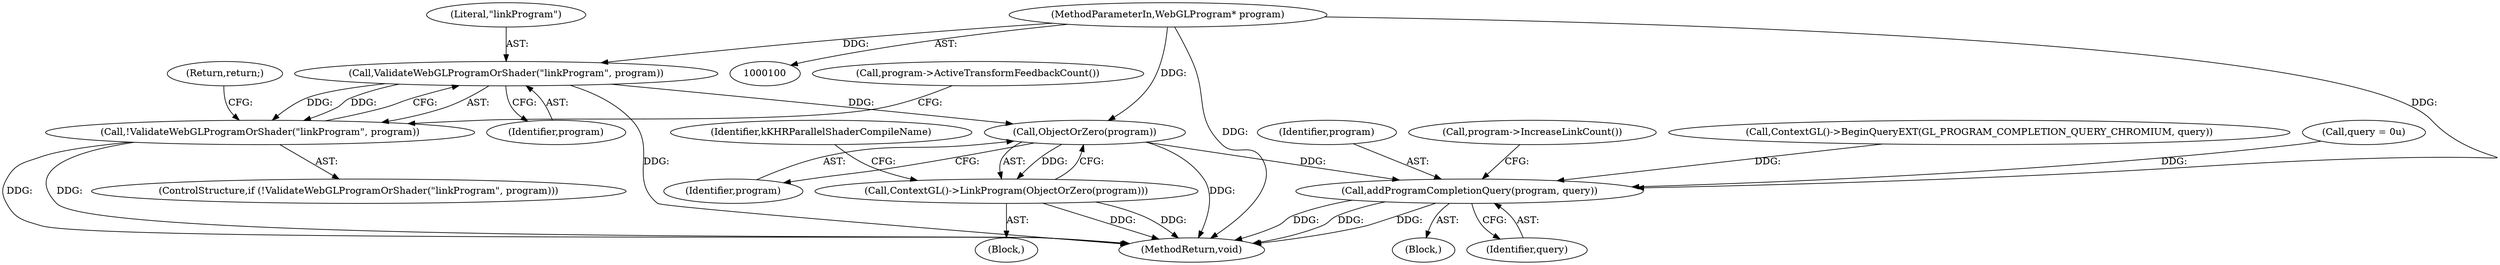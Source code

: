 digraph "0_Chrome_a4150b688a754d3d10d2ca385155b1c95d77d6ae_9@pointer" {
"1000105" [label="(Call,ValidateWebGLProgramOrShader(\"linkProgram\", program))"];
"1000101" [label="(MethodParameterIn,WebGLProgram* program)"];
"1000104" [label="(Call,!ValidateWebGLProgramOrShader(\"linkProgram\", program))"];
"1000135" [label="(Call,ObjectOrZero(program))"];
"1000134" [label="(Call,ContextGL()->LinkProgram(ObjectOrZero(program)))"];
"1000143" [label="(Call,addProgramCompletionQuery(program, query))"];
"1000107" [label="(Identifier,program)"];
"1000106" [label="(Literal,\"linkProgram\")"];
"1000147" [label="(MethodReturn,void)"];
"1000131" [label="(Call,ContextGL()->BeginQueryEXT(GL_PROGRAM_COMPLETION_QUERY_CHROMIUM, query))"];
"1000101" [label="(MethodParameterIn,WebGLProgram* program)"];
"1000102" [label="(Block,)"];
"1000111" [label="(Call,program->ActiveTransformFeedbackCount())"];
"1000120" [label="(Call,query = 0u)"];
"1000139" [label="(Identifier,kKHRParallelShaderCompileName)"];
"1000140" [label="(Block,)"];
"1000145" [label="(Identifier,query)"];
"1000105" [label="(Call,ValidateWebGLProgramOrShader(\"linkProgram\", program))"];
"1000134" [label="(Call,ContextGL()->LinkProgram(ObjectOrZero(program)))"];
"1000136" [label="(Identifier,program)"];
"1000143" [label="(Call,addProgramCompletionQuery(program, query))"];
"1000104" [label="(Call,!ValidateWebGLProgramOrShader(\"linkProgram\", program))"];
"1000103" [label="(ControlStructure,if (!ValidateWebGLProgramOrShader(\"linkProgram\", program)))"];
"1000144" [label="(Identifier,program)"];
"1000135" [label="(Call,ObjectOrZero(program))"];
"1000146" [label="(Call,program->IncreaseLinkCount())"];
"1000108" [label="(Return,return;)"];
"1000105" -> "1000104"  [label="AST: "];
"1000105" -> "1000107"  [label="CFG: "];
"1000106" -> "1000105"  [label="AST: "];
"1000107" -> "1000105"  [label="AST: "];
"1000104" -> "1000105"  [label="CFG: "];
"1000105" -> "1000147"  [label="DDG: "];
"1000105" -> "1000104"  [label="DDG: "];
"1000105" -> "1000104"  [label="DDG: "];
"1000101" -> "1000105"  [label="DDG: "];
"1000105" -> "1000135"  [label="DDG: "];
"1000101" -> "1000100"  [label="AST: "];
"1000101" -> "1000147"  [label="DDG: "];
"1000101" -> "1000135"  [label="DDG: "];
"1000101" -> "1000143"  [label="DDG: "];
"1000104" -> "1000103"  [label="AST: "];
"1000108" -> "1000104"  [label="CFG: "];
"1000111" -> "1000104"  [label="CFG: "];
"1000104" -> "1000147"  [label="DDG: "];
"1000104" -> "1000147"  [label="DDG: "];
"1000135" -> "1000134"  [label="AST: "];
"1000135" -> "1000136"  [label="CFG: "];
"1000136" -> "1000135"  [label="AST: "];
"1000134" -> "1000135"  [label="CFG: "];
"1000135" -> "1000147"  [label="DDG: "];
"1000135" -> "1000134"  [label="DDG: "];
"1000135" -> "1000143"  [label="DDG: "];
"1000134" -> "1000102"  [label="AST: "];
"1000139" -> "1000134"  [label="CFG: "];
"1000134" -> "1000147"  [label="DDG: "];
"1000134" -> "1000147"  [label="DDG: "];
"1000143" -> "1000140"  [label="AST: "];
"1000143" -> "1000145"  [label="CFG: "];
"1000144" -> "1000143"  [label="AST: "];
"1000145" -> "1000143"  [label="AST: "];
"1000146" -> "1000143"  [label="CFG: "];
"1000143" -> "1000147"  [label="DDG: "];
"1000143" -> "1000147"  [label="DDG: "];
"1000143" -> "1000147"  [label="DDG: "];
"1000120" -> "1000143"  [label="DDG: "];
"1000131" -> "1000143"  [label="DDG: "];
}
